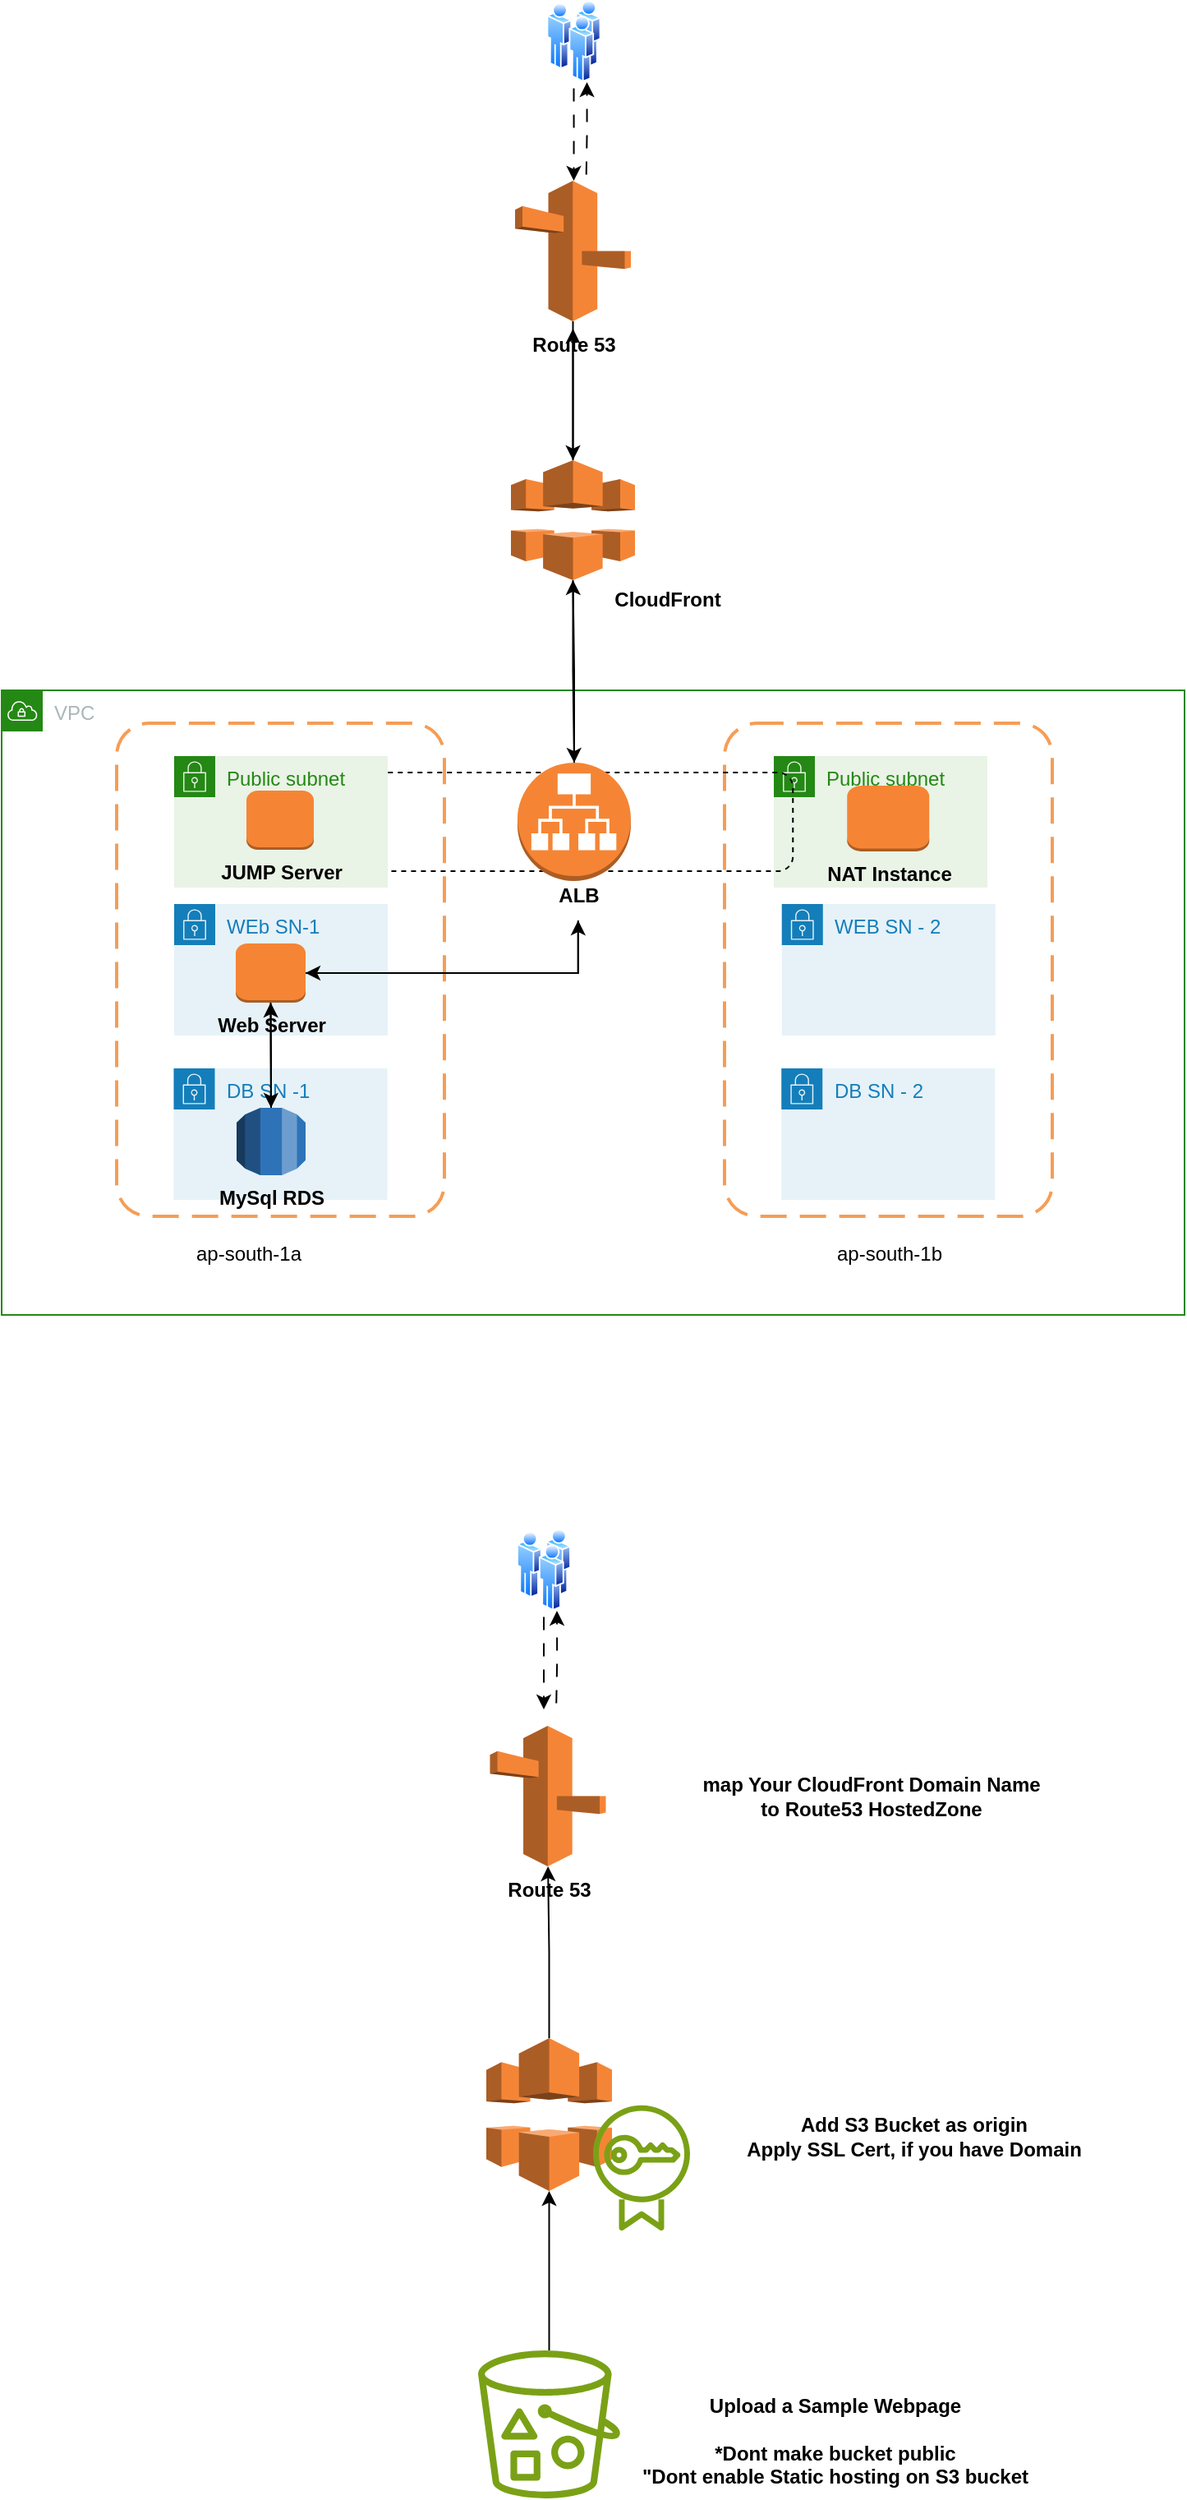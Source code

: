 <mxfile version="21.7.5" type="device">
  <diagram name="Page-1" id="D99Hkyftr4TSCpb40bA0">
    <mxGraphModel dx="794" dy="1665" grid="1" gridSize="10" guides="1" tooltips="1" connect="1" arrows="1" fold="1" page="1" pageScale="1" pageWidth="827" pageHeight="1169" math="0" shadow="0">
      <root>
        <mxCell id="0" />
        <mxCell id="1" parent="0" />
        <mxCell id="Q32oiwKTepxH2WHwQnil-2" value="" style="rounded=1;arcSize=10;dashed=1;strokeColor=#F59D56;fillColor=none;gradientColor=none;dashPattern=8 4;strokeWidth=2;" vertex="1" parent="1">
          <mxGeometry x="150" y="110" width="199.5" height="300" as="geometry" />
        </mxCell>
        <mxCell id="Q32oiwKTepxH2WHwQnil-1" value="VPC" style="points=[[0,0],[0.25,0],[0.5,0],[0.75,0],[1,0],[1,0.25],[1,0.5],[1,0.75],[1,1],[0.75,1],[0.5,1],[0.25,1],[0,1],[0,0.75],[0,0.5],[0,0.25]];outlineConnect=0;gradientColor=none;html=1;whiteSpace=wrap;fontSize=12;fontStyle=0;container=1;pointerEvents=0;collapsible=0;recursiveResize=0;shape=mxgraph.aws4.group;grIcon=mxgraph.aws4.group_vpc;strokeColor=#248814;fillColor=none;verticalAlign=top;align=left;spacingLeft=30;fontColor=#AAB7B8;dashed=0;" vertex="1" parent="1">
          <mxGeometry x="80" y="90" width="720" height="380" as="geometry" />
        </mxCell>
        <mxCell id="Q32oiwKTepxH2WHwQnil-3" value="" style="rounded=1;arcSize=10;dashed=1;strokeColor=#F59D56;fillColor=none;gradientColor=none;dashPattern=8 4;strokeWidth=2;" vertex="1" parent="Q32oiwKTepxH2WHwQnil-1">
          <mxGeometry x="440" y="20" width="199.5" height="300" as="geometry" />
        </mxCell>
        <mxCell id="Q32oiwKTepxH2WHwQnil-5" value="ap-south-1b" style="text;html=1;align=center;verticalAlign=middle;resizable=0;points=[];autosize=1;strokeColor=none;fillColor=none;" vertex="1" parent="Q32oiwKTepxH2WHwQnil-1">
          <mxGeometry x="494.75" y="328" width="90" height="30" as="geometry" />
        </mxCell>
        <mxCell id="Q32oiwKTepxH2WHwQnil-7" value="Public subnet" style="points=[[0,0],[0.25,0],[0.5,0],[0.75,0],[1,0],[1,0.25],[1,0.5],[1,0.75],[1,1],[0.75,1],[0.5,1],[0.25,1],[0,1],[0,0.75],[0,0.5],[0,0.25]];outlineConnect=0;gradientColor=none;html=1;whiteSpace=wrap;fontSize=12;fontStyle=0;container=1;pointerEvents=0;collapsible=0;recursiveResize=0;shape=mxgraph.aws4.group;grIcon=mxgraph.aws4.group_security_group;grStroke=0;strokeColor=#248814;fillColor=#E9F3E6;verticalAlign=top;align=left;spacingLeft=30;fontColor=#248814;dashed=0;" vertex="1" parent="Q32oiwKTepxH2WHwQnil-1">
          <mxGeometry x="470" y="40" width="130" height="80" as="geometry" />
        </mxCell>
        <mxCell id="Q32oiwKTepxH2WHwQnil-14" value="&lt;b&gt;NAT Instance&lt;/b&gt;" style="outlineConnect=0;dashed=0;verticalLabelPosition=bottom;verticalAlign=top;align=center;html=1;shape=mxgraph.aws3.instance;fillColor=#F58534;gradientColor=none;" vertex="1" parent="Q32oiwKTepxH2WHwQnil-7">
          <mxGeometry x="44.63" y="18" width="50" height="40" as="geometry" />
        </mxCell>
        <mxCell id="Q32oiwKTepxH2WHwQnil-10" value="WEB SN - 2" style="points=[[0,0],[0.25,0],[0.5,0],[0.75,0],[1,0],[1,0.25],[1,0.5],[1,0.75],[1,1],[0.75,1],[0.5,1],[0.25,1],[0,1],[0,0.75],[0,0.5],[0,0.25]];outlineConnect=0;gradientColor=none;html=1;whiteSpace=wrap;fontSize=12;fontStyle=0;container=1;pointerEvents=0;collapsible=0;recursiveResize=0;shape=mxgraph.aws4.group;grIcon=mxgraph.aws4.group_security_group;grStroke=0;strokeColor=#147EBA;fillColor=#E6F2F8;verticalAlign=top;align=left;spacingLeft=30;fontColor=#147EBA;dashed=0;" vertex="1" parent="Q32oiwKTepxH2WHwQnil-1">
          <mxGeometry x="474.88" y="130" width="130" height="80" as="geometry" />
        </mxCell>
        <mxCell id="Q32oiwKTepxH2WHwQnil-11" value="DB SN - 2" style="points=[[0,0],[0.25,0],[0.5,0],[0.75,0],[1,0],[1,0.25],[1,0.5],[1,0.75],[1,1],[0.75,1],[0.5,1],[0.25,1],[0,1],[0,0.75],[0,0.5],[0,0.25]];outlineConnect=0;gradientColor=none;html=1;whiteSpace=wrap;fontSize=12;fontStyle=0;container=1;pointerEvents=0;collapsible=0;recursiveResize=0;shape=mxgraph.aws4.group;grIcon=mxgraph.aws4.group_security_group;grStroke=0;strokeColor=#147EBA;fillColor=#E6F2F8;verticalAlign=top;align=left;spacingLeft=30;fontColor=#147EBA;dashed=0;" vertex="1" parent="Q32oiwKTepxH2WHwQnil-1">
          <mxGeometry x="474.63" y="230" width="130" height="80" as="geometry" />
        </mxCell>
        <mxCell id="Q32oiwKTepxH2WHwQnil-18" value="" style="rounded=1;whiteSpace=wrap;html=1;fillColor=none;dashed=1;" vertex="1" parent="Q32oiwKTepxH2WHwQnil-1">
          <mxGeometry x="220.13" y="50" width="261.5" height="60" as="geometry" />
        </mxCell>
        <mxCell id="Q32oiwKTepxH2WHwQnil-20" value="" style="outlineConnect=0;dashed=0;verticalLabelPosition=bottom;verticalAlign=top;align=center;html=1;shape=mxgraph.aws3.application_load_balancer;fillColor=#F58534;gradientColor=none;" vertex="1" parent="Q32oiwKTepxH2WHwQnil-1">
          <mxGeometry x="314" y="44" width="69" height="72" as="geometry" />
        </mxCell>
        <mxCell id="Q32oiwKTepxH2WHwQnil-19" value="&lt;b&gt;ALB&lt;/b&gt;" style="text;html=1;align=center;verticalAlign=middle;resizable=0;points=[];autosize=1;strokeColor=none;fillColor=none;" vertex="1" parent="Q32oiwKTepxH2WHwQnil-1">
          <mxGeometry x="325.88" y="110" width="50" height="30" as="geometry" />
        </mxCell>
        <mxCell id="Q32oiwKTepxH2WHwQnil-4" value="ap-south-1a" style="text;html=1;align=center;verticalAlign=middle;resizable=0;points=[];autosize=1;strokeColor=none;fillColor=none;" vertex="1" parent="1">
          <mxGeometry x="185" y="418" width="90" height="30" as="geometry" />
        </mxCell>
        <mxCell id="Q32oiwKTepxH2WHwQnil-6" value="Public subnet" style="points=[[0,0],[0.25,0],[0.5,0],[0.75,0],[1,0],[1,0.25],[1,0.5],[1,0.75],[1,1],[0.75,1],[0.5,1],[0.25,1],[0,1],[0,0.75],[0,0.5],[0,0.25]];outlineConnect=0;gradientColor=none;html=1;whiteSpace=wrap;fontSize=12;fontStyle=0;container=1;pointerEvents=0;collapsible=0;recursiveResize=0;shape=mxgraph.aws4.group;grIcon=mxgraph.aws4.group_security_group;grStroke=0;strokeColor=#248814;fillColor=#E9F3E6;verticalAlign=top;align=left;spacingLeft=30;fontColor=#248814;dashed=0;" vertex="1" parent="1">
          <mxGeometry x="185" y="130" width="130" height="80" as="geometry" />
        </mxCell>
        <mxCell id="Q32oiwKTepxH2WHwQnil-15" value="&lt;b&gt;JUMP Server&lt;/b&gt;" style="outlineConnect=0;dashed=0;verticalLabelPosition=bottom;verticalAlign=top;align=center;html=1;shape=mxgraph.aws3.instance;fillColor=#F58534;gradientColor=none;" vertex="1" parent="Q32oiwKTepxH2WHwQnil-6">
          <mxGeometry x="44" y="21" width="41" height="36" as="geometry" />
        </mxCell>
        <mxCell id="Q32oiwKTepxH2WHwQnil-8" value="WEb SN-1" style="points=[[0,0],[0.25,0],[0.5,0],[0.75,0],[1,0],[1,0.25],[1,0.5],[1,0.75],[1,1],[0.75,1],[0.5,1],[0.25,1],[0,1],[0,0.75],[0,0.5],[0,0.25]];outlineConnect=0;gradientColor=none;html=1;whiteSpace=wrap;fontSize=12;fontStyle=0;container=1;pointerEvents=0;collapsible=0;recursiveResize=0;shape=mxgraph.aws4.group;grIcon=mxgraph.aws4.group_security_group;grStroke=0;strokeColor=#147EBA;fillColor=#E6F2F8;verticalAlign=top;align=left;spacingLeft=30;fontColor=#147EBA;dashed=0;" vertex="1" parent="1">
          <mxGeometry x="185" y="220" width="130" height="80" as="geometry" />
        </mxCell>
        <mxCell id="Q32oiwKTepxH2WHwQnil-13" value="&lt;b&gt;Web Server&lt;/b&gt;" style="outlineConnect=0;dashed=0;verticalLabelPosition=bottom;verticalAlign=top;align=center;html=1;shape=mxgraph.aws3.instance;fillColor=#F58534;gradientColor=none;" vertex="1" parent="Q32oiwKTepxH2WHwQnil-8">
          <mxGeometry x="37.5" y="24" width="42.5" height="36" as="geometry" />
        </mxCell>
        <mxCell id="Q32oiwKTepxH2WHwQnil-9" value="DB SN -1" style="points=[[0,0],[0.25,0],[0.5,0],[0.75,0],[1,0],[1,0.25],[1,0.5],[1,0.75],[1,1],[0.75,1],[0.5,1],[0.25,1],[0,1],[0,0.75],[0,0.5],[0,0.25]];outlineConnect=0;gradientColor=none;html=1;whiteSpace=wrap;fontSize=12;fontStyle=0;container=1;pointerEvents=0;collapsible=0;recursiveResize=0;shape=mxgraph.aws4.group;grIcon=mxgraph.aws4.group_security_group;grStroke=0;strokeColor=#147EBA;fillColor=#E6F2F8;verticalAlign=top;align=left;spacingLeft=30;fontColor=#147EBA;dashed=0;" vertex="1" parent="1">
          <mxGeometry x="184.75" y="320" width="130" height="80" as="geometry" />
        </mxCell>
        <mxCell id="Q32oiwKTepxH2WHwQnil-22" style="edgeStyle=orthogonalEdgeStyle;rounded=0;orthogonalLoop=1;jettySize=auto;html=1;" edge="1" parent="1" source="Q32oiwKTepxH2WHwQnil-12" target="Q32oiwKTepxH2WHwQnil-13">
          <mxGeometry relative="1" as="geometry" />
        </mxCell>
        <mxCell id="Q32oiwKTepxH2WHwQnil-12" value="&lt;b&gt;MySql RDS&lt;/b&gt;" style="outlineConnect=0;dashed=0;verticalLabelPosition=bottom;verticalAlign=top;align=center;html=1;shape=mxgraph.aws3.rds;fillColor=#2E73B8;gradientColor=none;" vertex="1" parent="1">
          <mxGeometry x="223" y="344" width="42" height="41" as="geometry" />
        </mxCell>
        <mxCell id="Q32oiwKTepxH2WHwQnil-21" style="edgeStyle=orthogonalEdgeStyle;rounded=0;orthogonalLoop=1;jettySize=auto;html=1;" edge="1" parent="1" source="Q32oiwKTepxH2WHwQnil-13" target="Q32oiwKTepxH2WHwQnil-19">
          <mxGeometry relative="1" as="geometry" />
        </mxCell>
        <mxCell id="Q32oiwKTepxH2WHwQnil-31" style="edgeStyle=orthogonalEdgeStyle;rounded=0;orthogonalLoop=1;jettySize=auto;html=1;flowAnimation=1;" edge="1" parent="1" source="Q32oiwKTepxH2WHwQnil-23">
          <mxGeometry relative="1" as="geometry">
            <mxPoint x="428.25" y="-220" as="targetPoint" />
          </mxGeometry>
        </mxCell>
        <mxCell id="Q32oiwKTepxH2WHwQnil-23" value="" style="image;aspect=fixed;perimeter=ellipsePerimeter;html=1;align=center;shadow=0;dashed=0;spacingTop=3;image=img/lib/active_directory/users.svg;" vertex="1" parent="1">
          <mxGeometry x="411.75" y="-330" width="33" height="50" as="geometry" />
        </mxCell>
        <mxCell id="Q32oiwKTepxH2WHwQnil-29" style="edgeStyle=orthogonalEdgeStyle;rounded=0;orthogonalLoop=1;jettySize=auto;html=1;" edge="1" parent="1" source="Q32oiwKTepxH2WHwQnil-24">
          <mxGeometry relative="1" as="geometry">
            <mxPoint x="427.75" y="-130" as="targetPoint" />
          </mxGeometry>
        </mxCell>
        <mxCell id="Q32oiwKTepxH2WHwQnil-33" style="edgeStyle=orthogonalEdgeStyle;rounded=0;orthogonalLoop=1;jettySize=auto;html=1;entryX=0.5;entryY=0;entryDx=0;entryDy=0;entryPerimeter=0;" edge="1" parent="1" source="Q32oiwKTepxH2WHwQnil-24" target="Q32oiwKTepxH2WHwQnil-20">
          <mxGeometry relative="1" as="geometry" />
        </mxCell>
        <mxCell id="Q32oiwKTepxH2WHwQnil-24" value="" style="outlineConnect=0;dashed=0;verticalLabelPosition=bottom;verticalAlign=top;align=center;html=1;shape=mxgraph.aws3.cloudfront;fillColor=#F58536;gradientColor=none;" vertex="1" parent="1">
          <mxGeometry x="390" y="-50" width="75.5" height="73" as="geometry" />
        </mxCell>
        <mxCell id="Q32oiwKTepxH2WHwQnil-30" style="edgeStyle=orthogonalEdgeStyle;rounded=0;orthogonalLoop=1;jettySize=auto;html=1;entryX=0.5;entryY=1;entryDx=0;entryDy=0;flowAnimation=1;" edge="1" parent="1">
          <mxGeometry relative="1" as="geometry">
            <mxPoint x="435.8" y="-220" as="sourcePoint" />
            <mxPoint x="436.25" y="-280" as="targetPoint" />
          </mxGeometry>
        </mxCell>
        <mxCell id="Q32oiwKTepxH2WHwQnil-32" style="edgeStyle=orthogonalEdgeStyle;rounded=0;orthogonalLoop=1;jettySize=auto;html=1;" edge="1" parent="1" source="Q32oiwKTepxH2WHwQnil-25" target="Q32oiwKTepxH2WHwQnil-24">
          <mxGeometry relative="1" as="geometry" />
        </mxCell>
        <mxCell id="Q32oiwKTepxH2WHwQnil-25" value="&lt;b&gt;Route 53&lt;/b&gt;" style="outlineConnect=0;dashed=0;verticalLabelPosition=bottom;verticalAlign=top;align=center;html=1;shape=mxgraph.aws3.route_53;fillColor=#F58536;gradientColor=none;" vertex="1" parent="1">
          <mxGeometry x="392.5" y="-220" width="70.5" height="85.5" as="geometry" />
        </mxCell>
        <mxCell id="Q32oiwKTepxH2WHwQnil-27" style="edgeStyle=orthogonalEdgeStyle;rounded=0;orthogonalLoop=1;jettySize=auto;html=1;entryX=0.5;entryY=1;entryDx=0;entryDy=0;entryPerimeter=0;" edge="1" parent="1" source="Q32oiwKTepxH2WHwQnil-20" target="Q32oiwKTepxH2WHwQnil-24">
          <mxGeometry relative="1" as="geometry" />
        </mxCell>
        <mxCell id="Q32oiwKTepxH2WHwQnil-28" value="&lt;b&gt;CloudFront&lt;/b&gt;" style="text;html=1;align=center;verticalAlign=middle;resizable=0;points=[];autosize=1;strokeColor=none;fillColor=none;" vertex="1" parent="1">
          <mxGeometry x="440" y="20" width="90" height="30" as="geometry" />
        </mxCell>
        <mxCell id="Q32oiwKTepxH2WHwQnil-34" style="edgeStyle=orthogonalEdgeStyle;rounded=0;orthogonalLoop=1;jettySize=auto;html=1;" edge="1" parent="1" source="Q32oiwKTepxH2WHwQnil-19" target="Q32oiwKTepxH2WHwQnil-13">
          <mxGeometry relative="1" as="geometry">
            <Array as="points">
              <mxPoint x="431" y="262" />
            </Array>
          </mxGeometry>
        </mxCell>
        <mxCell id="Q32oiwKTepxH2WHwQnil-35" style="edgeStyle=orthogonalEdgeStyle;rounded=0;orthogonalLoop=1;jettySize=auto;html=1;" edge="1" parent="1" source="Q32oiwKTepxH2WHwQnil-13" target="Q32oiwKTepxH2WHwQnil-12">
          <mxGeometry relative="1" as="geometry" />
        </mxCell>
        <mxCell id="Q32oiwKTepxH2WHwQnil-40" style="edgeStyle=orthogonalEdgeStyle;rounded=0;orthogonalLoop=1;jettySize=auto;html=1;entryX=0.5;entryY=1;entryDx=0;entryDy=0;entryPerimeter=0;" edge="1" parent="1" source="Q32oiwKTepxH2WHwQnil-37" target="Q32oiwKTepxH2WHwQnil-39">
          <mxGeometry relative="1" as="geometry" />
        </mxCell>
        <mxCell id="Q32oiwKTepxH2WHwQnil-37" value="" style="sketch=0;outlineConnect=0;fontColor=#232F3E;gradientColor=none;fillColor=#7AA116;strokeColor=none;dashed=0;verticalLabelPosition=bottom;verticalAlign=top;align=center;html=1;fontSize=12;fontStyle=0;aspect=fixed;pointerEvents=1;shape=mxgraph.aws4.bucket_with_objects;" vertex="1" parent="1">
          <mxGeometry x="370" y="1100" width="86.54" height="90" as="geometry" />
        </mxCell>
        <mxCell id="Q32oiwKTepxH2WHwQnil-38" value="&lt;b&gt;Upload a Sample Webpage&lt;br&gt;&lt;br&gt;*Dont make bucket public&lt;br&gt;&quot;Dont enable Static hosting on S3 bucket&lt;br&gt;&lt;/b&gt;" style="text;html=1;align=center;verticalAlign=middle;resizable=0;points=[];autosize=1;strokeColor=none;fillColor=none;" vertex="1" parent="1">
          <mxGeometry x="456.54" y="1120" width="260" height="70" as="geometry" />
        </mxCell>
        <mxCell id="Q32oiwKTepxH2WHwQnil-46" style="edgeStyle=orthogonalEdgeStyle;rounded=0;orthogonalLoop=1;jettySize=auto;html=1;" edge="1" parent="1" source="Q32oiwKTepxH2WHwQnil-39" target="Q32oiwKTepxH2WHwQnil-45">
          <mxGeometry relative="1" as="geometry" />
        </mxCell>
        <mxCell id="Q32oiwKTepxH2WHwQnil-39" value="" style="outlineConnect=0;dashed=0;verticalLabelPosition=bottom;verticalAlign=top;align=center;html=1;shape=mxgraph.aws3.cloudfront;fillColor=#F58536;gradientColor=none;" vertex="1" parent="1">
          <mxGeometry x="375" y="910" width="76.5" height="93" as="geometry" />
        </mxCell>
        <mxCell id="Q32oiwKTepxH2WHwQnil-41" value="&lt;b&gt;Add S3 Bucket as origin&lt;br&gt;Apply SSL Cert, if you have Domain&lt;br&gt;&lt;/b&gt;" style="text;html=1;align=center;verticalAlign=middle;resizable=0;points=[];autosize=1;strokeColor=none;fillColor=none;" vertex="1" parent="1">
          <mxGeometry x="520" y="950" width="230" height="40" as="geometry" />
        </mxCell>
        <mxCell id="Q32oiwKTepxH2WHwQnil-42" style="edgeStyle=orthogonalEdgeStyle;rounded=0;orthogonalLoop=1;jettySize=auto;html=1;flowAnimation=1;" edge="1" parent="1" source="Q32oiwKTepxH2WHwQnil-43">
          <mxGeometry relative="1" as="geometry">
            <mxPoint x="410" y="710" as="targetPoint" />
          </mxGeometry>
        </mxCell>
        <mxCell id="Q32oiwKTepxH2WHwQnil-43" value="" style="image;aspect=fixed;perimeter=ellipsePerimeter;html=1;align=center;shadow=0;dashed=0;spacingTop=3;image=img/lib/active_directory/users.svg;" vertex="1" parent="1">
          <mxGeometry x="393.5" y="600" width="33" height="50" as="geometry" />
        </mxCell>
        <mxCell id="Q32oiwKTepxH2WHwQnil-44" style="edgeStyle=orthogonalEdgeStyle;rounded=0;orthogonalLoop=1;jettySize=auto;html=1;entryX=0.5;entryY=1;entryDx=0;entryDy=0;flowAnimation=1;" edge="1" parent="1">
          <mxGeometry relative="1" as="geometry">
            <mxPoint x="417.55" y="710" as="sourcePoint" />
            <mxPoint x="418" y="650" as="targetPoint" />
          </mxGeometry>
        </mxCell>
        <mxCell id="Q32oiwKTepxH2WHwQnil-45" value="&lt;b&gt;Route 53&lt;/b&gt;" style="outlineConnect=0;dashed=0;verticalLabelPosition=bottom;verticalAlign=top;align=center;html=1;shape=mxgraph.aws3.route_53;fillColor=#F58536;gradientColor=none;" vertex="1" parent="1">
          <mxGeometry x="377.25" y="720" width="70.5" height="85.5" as="geometry" />
        </mxCell>
        <mxCell id="Q32oiwKTepxH2WHwQnil-47" value="" style="sketch=0;outlineConnect=0;fontColor=#232F3E;gradientColor=none;fillColor=#7AA116;strokeColor=none;dashed=0;verticalLabelPosition=bottom;verticalAlign=top;align=center;html=1;fontSize=12;fontStyle=0;aspect=fixed;pointerEvents=1;shape=mxgraph.aws4.certificate_manager;" vertex="1" parent="1">
          <mxGeometry x="440" y="950" width="59" height="78" as="geometry" />
        </mxCell>
        <mxCell id="Q32oiwKTepxH2WHwQnil-48" value="&lt;b&gt;map Your CloudFront Domain Name&lt;br&gt;to Route53 HostedZone&lt;/b&gt;" style="text;html=1;align=center;verticalAlign=middle;resizable=0;points=[];autosize=1;strokeColor=none;fillColor=none;" vertex="1" parent="1">
          <mxGeometry x="494" y="743" width="230" height="40" as="geometry" />
        </mxCell>
      </root>
    </mxGraphModel>
  </diagram>
</mxfile>
